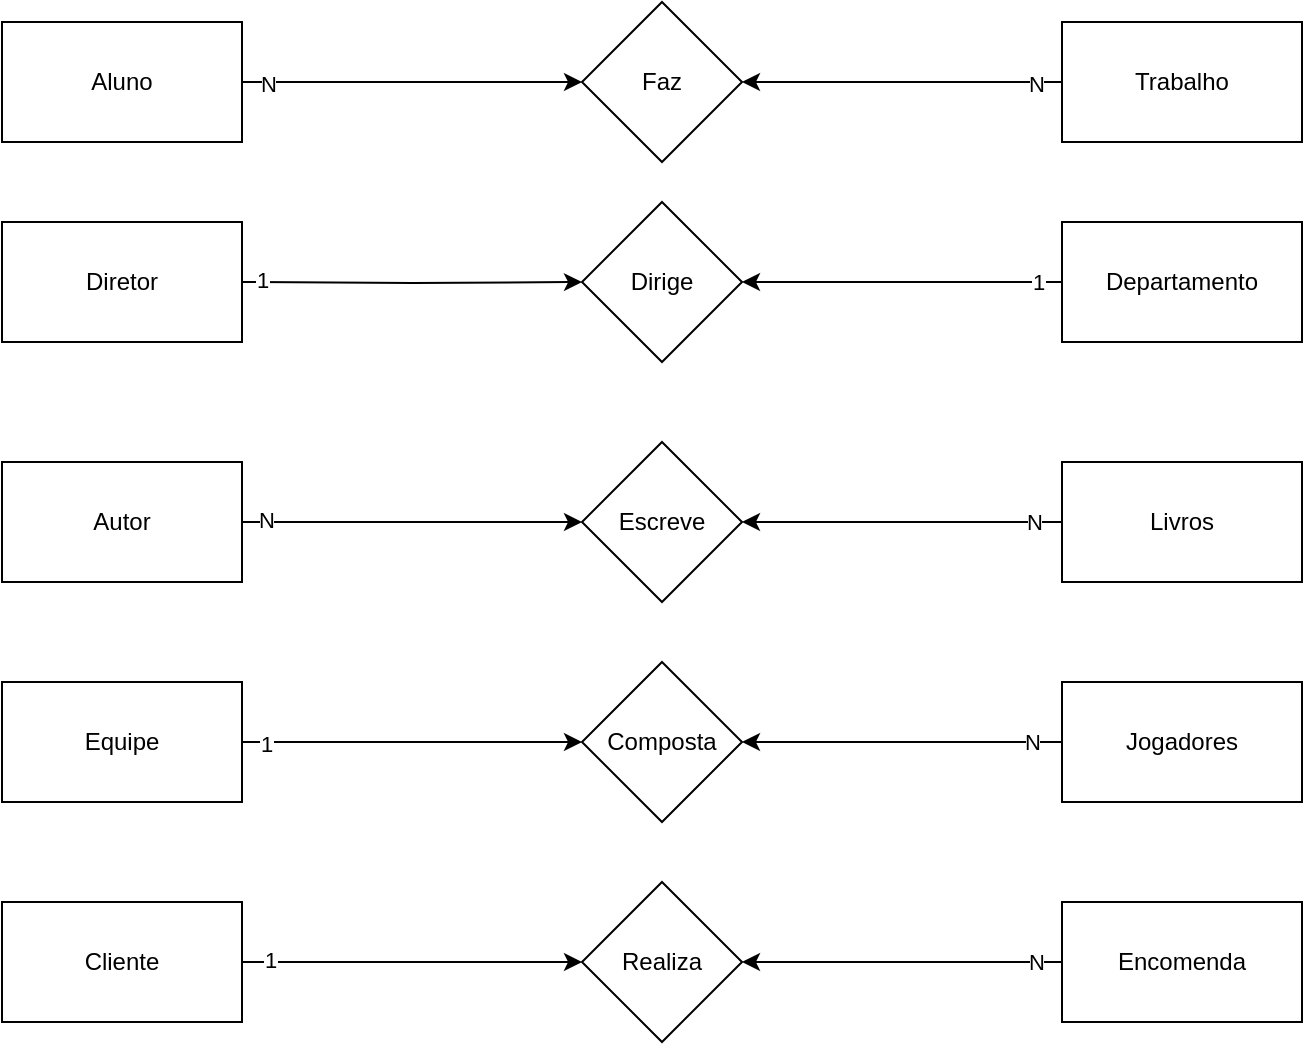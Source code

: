 <mxfile version="21.6.9" type="github">
  <diagram name="Página-1" id="oVjLzA-BhHPJ7Z3SoJhy">
    <mxGraphModel dx="839" dy="454" grid="1" gridSize="10" guides="1" tooltips="1" connect="1" arrows="1" fold="1" page="1" pageScale="1" pageWidth="827" pageHeight="1169" math="0" shadow="0">
      <root>
        <mxCell id="0" />
        <mxCell id="1" parent="0" />
        <mxCell id="4QUf51i0plEETCDe955H-12" style="edgeStyle=orthogonalEdgeStyle;rounded=0;orthogonalLoop=1;jettySize=auto;html=1;" edge="1" parent="1" source="4QUf51i0plEETCDe955H-1" target="4QUf51i0plEETCDe955H-2">
          <mxGeometry relative="1" as="geometry" />
        </mxCell>
        <mxCell id="4QUf51i0plEETCDe955H-20" value="N" style="edgeLabel;html=1;align=center;verticalAlign=middle;resizable=0;points=[];" vertex="1" connectable="0" parent="4QUf51i0plEETCDe955H-12">
          <mxGeometry x="-0.847" y="-1" relative="1" as="geometry">
            <mxPoint as="offset" />
          </mxGeometry>
        </mxCell>
        <mxCell id="4QUf51i0plEETCDe955H-1" value="Aluno" style="rounded=0;whiteSpace=wrap;html=1;" vertex="1" parent="1">
          <mxGeometry x="30" y="100" width="120" height="60" as="geometry" />
        </mxCell>
        <mxCell id="4QUf51i0plEETCDe955H-2" value="Faz" style="rhombus;whiteSpace=wrap;html=1;" vertex="1" parent="1">
          <mxGeometry x="320" y="90" width="80" height="80" as="geometry" />
        </mxCell>
        <mxCell id="4QUf51i0plEETCDe955H-16" style="edgeStyle=orthogonalEdgeStyle;rounded=0;orthogonalLoop=1;jettySize=auto;html=1;entryX=1;entryY=0.5;entryDx=0;entryDy=0;" edge="1" parent="1" source="4QUf51i0plEETCDe955H-3" target="4QUf51i0plEETCDe955H-2">
          <mxGeometry relative="1" as="geometry" />
        </mxCell>
        <mxCell id="4QUf51i0plEETCDe955H-19" value="N&lt;br&gt;" style="edgeLabel;html=1;align=center;verticalAlign=middle;resizable=0;points=[];" vertex="1" connectable="0" parent="4QUf51i0plEETCDe955H-16">
          <mxGeometry x="-0.838" y="1" relative="1" as="geometry">
            <mxPoint as="offset" />
          </mxGeometry>
        </mxCell>
        <mxCell id="4QUf51i0plEETCDe955H-3" value="Trabalho" style="rounded=0;whiteSpace=wrap;html=1;" vertex="1" parent="1">
          <mxGeometry x="560" y="100" width="120" height="60" as="geometry" />
        </mxCell>
        <mxCell id="4QUf51i0plEETCDe955H-43" style="edgeStyle=orthogonalEdgeStyle;rounded=0;orthogonalLoop=1;jettySize=auto;html=1;entryX=0;entryY=0.5;entryDx=0;entryDy=0;" edge="1" parent="1" target="4QUf51i0plEETCDe955H-25">
          <mxGeometry relative="1" as="geometry">
            <mxPoint x="150" y="230" as="sourcePoint" />
          </mxGeometry>
        </mxCell>
        <mxCell id="4QUf51i0plEETCDe955H-45" value="1" style="edgeLabel;html=1;align=center;verticalAlign=middle;resizable=0;points=[];" vertex="1" connectable="0" parent="4QUf51i0plEETCDe955H-43">
          <mxGeometry x="-0.883" y="1" relative="1" as="geometry">
            <mxPoint as="offset" />
          </mxGeometry>
        </mxCell>
        <mxCell id="4QUf51i0plEETCDe955H-21" value="Diretor" style="rounded=0;whiteSpace=wrap;html=1;" vertex="1" parent="1">
          <mxGeometry x="30" y="200" width="120" height="60" as="geometry" />
        </mxCell>
        <mxCell id="4QUf51i0plEETCDe955H-39" style="edgeStyle=orthogonalEdgeStyle;rounded=0;orthogonalLoop=1;jettySize=auto;html=1;entryX=0;entryY=0.5;entryDx=0;entryDy=0;" edge="1" parent="1" source="4QUf51i0plEETCDe955H-22" target="4QUf51i0plEETCDe955H-26">
          <mxGeometry relative="1" as="geometry" />
        </mxCell>
        <mxCell id="4QUf51i0plEETCDe955H-46" value="N" style="edgeLabel;html=1;align=center;verticalAlign=middle;resizable=0;points=[];" vertex="1" connectable="0" parent="4QUf51i0plEETCDe955H-39">
          <mxGeometry x="-0.859" y="1" relative="1" as="geometry">
            <mxPoint as="offset" />
          </mxGeometry>
        </mxCell>
        <mxCell id="4QUf51i0plEETCDe955H-22" value="Autor" style="rounded=0;whiteSpace=wrap;html=1;" vertex="1" parent="1">
          <mxGeometry x="30" y="320" width="120" height="60" as="geometry" />
        </mxCell>
        <mxCell id="4QUf51i0plEETCDe955H-37" style="edgeStyle=orthogonalEdgeStyle;rounded=0;orthogonalLoop=1;jettySize=auto;html=1;entryX=0;entryY=0.5;entryDx=0;entryDy=0;" edge="1" parent="1" source="4QUf51i0plEETCDe955H-23" target="4QUf51i0plEETCDe955H-27">
          <mxGeometry relative="1" as="geometry" />
        </mxCell>
        <mxCell id="4QUf51i0plEETCDe955H-47" value="1" style="edgeLabel;html=1;align=center;verticalAlign=middle;resizable=0;points=[];" vertex="1" connectable="0" parent="4QUf51i0plEETCDe955H-37">
          <mxGeometry x="-0.859" y="-1" relative="1" as="geometry">
            <mxPoint as="offset" />
          </mxGeometry>
        </mxCell>
        <mxCell id="4QUf51i0plEETCDe955H-23" value="Equipe" style="rounded=0;whiteSpace=wrap;html=1;" vertex="1" parent="1">
          <mxGeometry x="30" y="430" width="120" height="60" as="geometry" />
        </mxCell>
        <mxCell id="4QUf51i0plEETCDe955H-34" style="edgeStyle=orthogonalEdgeStyle;rounded=0;orthogonalLoop=1;jettySize=auto;html=1;entryX=0;entryY=0.5;entryDx=0;entryDy=0;" edge="1" parent="1" source="4QUf51i0plEETCDe955H-24" target="4QUf51i0plEETCDe955H-28">
          <mxGeometry relative="1" as="geometry" />
        </mxCell>
        <mxCell id="4QUf51i0plEETCDe955H-48" value="1" style="edgeLabel;html=1;align=center;verticalAlign=middle;resizable=0;points=[];" vertex="1" connectable="0" parent="4QUf51i0plEETCDe955H-34">
          <mxGeometry x="-0.835" y="1" relative="1" as="geometry">
            <mxPoint as="offset" />
          </mxGeometry>
        </mxCell>
        <mxCell id="4QUf51i0plEETCDe955H-24" value="Cliente" style="rounded=0;whiteSpace=wrap;html=1;" vertex="1" parent="1">
          <mxGeometry x="30" y="540" width="120" height="60" as="geometry" />
        </mxCell>
        <mxCell id="4QUf51i0plEETCDe955H-25" value="Dirige" style="rhombus;whiteSpace=wrap;html=1;" vertex="1" parent="1">
          <mxGeometry x="320" y="190" width="80" height="80" as="geometry" />
        </mxCell>
        <mxCell id="4QUf51i0plEETCDe955H-26" value="Escreve" style="rhombus;whiteSpace=wrap;html=1;" vertex="1" parent="1">
          <mxGeometry x="320" y="310" width="80" height="80" as="geometry" />
        </mxCell>
        <mxCell id="4QUf51i0plEETCDe955H-27" value="Composta" style="rhombus;whiteSpace=wrap;html=1;" vertex="1" parent="1">
          <mxGeometry x="320" y="420" width="80" height="80" as="geometry" />
        </mxCell>
        <mxCell id="4QUf51i0plEETCDe955H-28" value="Realiza" style="rhombus;whiteSpace=wrap;html=1;" vertex="1" parent="1">
          <mxGeometry x="320" y="530" width="80" height="80" as="geometry" />
        </mxCell>
        <mxCell id="4QUf51i0plEETCDe955H-42" style="edgeStyle=orthogonalEdgeStyle;rounded=0;orthogonalLoop=1;jettySize=auto;html=1;entryX=1;entryY=0.5;entryDx=0;entryDy=0;" edge="1" parent="1" source="4QUf51i0plEETCDe955H-30" target="4QUf51i0plEETCDe955H-25">
          <mxGeometry relative="1" as="geometry" />
        </mxCell>
        <mxCell id="4QUf51i0plEETCDe955H-49" value="1" style="edgeLabel;html=1;align=center;verticalAlign=middle;resizable=0;points=[];" vertex="1" connectable="0" parent="4QUf51i0plEETCDe955H-42">
          <mxGeometry x="-0.85" relative="1" as="geometry">
            <mxPoint as="offset" />
          </mxGeometry>
        </mxCell>
        <mxCell id="4QUf51i0plEETCDe955H-30" value="Departamento" style="rounded=0;whiteSpace=wrap;html=1;" vertex="1" parent="1">
          <mxGeometry x="560" y="200" width="120" height="60" as="geometry" />
        </mxCell>
        <mxCell id="4QUf51i0plEETCDe955H-38" style="edgeStyle=orthogonalEdgeStyle;rounded=0;orthogonalLoop=1;jettySize=auto;html=1;entryX=1;entryY=0.5;entryDx=0;entryDy=0;" edge="1" parent="1" source="4QUf51i0plEETCDe955H-31" target="4QUf51i0plEETCDe955H-26">
          <mxGeometry relative="1" as="geometry" />
        </mxCell>
        <mxCell id="4QUf51i0plEETCDe955H-50" value="N" style="edgeLabel;html=1;align=center;verticalAlign=middle;resizable=0;points=[];" vertex="1" connectable="0" parent="4QUf51i0plEETCDe955H-38">
          <mxGeometry x="-0.825" relative="1" as="geometry">
            <mxPoint as="offset" />
          </mxGeometry>
        </mxCell>
        <mxCell id="4QUf51i0plEETCDe955H-31" value="Livros" style="rounded=0;whiteSpace=wrap;html=1;" vertex="1" parent="1">
          <mxGeometry x="560" y="320" width="120" height="60" as="geometry" />
        </mxCell>
        <mxCell id="4QUf51i0plEETCDe955H-36" style="edgeStyle=orthogonalEdgeStyle;rounded=0;orthogonalLoop=1;jettySize=auto;html=1;entryX=1;entryY=0.5;entryDx=0;entryDy=0;" edge="1" parent="1" source="4QUf51i0plEETCDe955H-32" target="4QUf51i0plEETCDe955H-27">
          <mxGeometry relative="1" as="geometry" />
        </mxCell>
        <mxCell id="4QUf51i0plEETCDe955H-51" value="N" style="edgeLabel;html=1;align=center;verticalAlign=middle;resizable=0;points=[];" vertex="1" connectable="0" parent="4QUf51i0plEETCDe955H-36">
          <mxGeometry x="-0.812" relative="1" as="geometry">
            <mxPoint as="offset" />
          </mxGeometry>
        </mxCell>
        <mxCell id="4QUf51i0plEETCDe955H-32" value="Jogadores" style="rounded=0;whiteSpace=wrap;html=1;" vertex="1" parent="1">
          <mxGeometry x="560" y="430" width="120" height="60" as="geometry" />
        </mxCell>
        <mxCell id="4QUf51i0plEETCDe955H-35" style="edgeStyle=orthogonalEdgeStyle;rounded=0;orthogonalLoop=1;jettySize=auto;html=1;entryX=1;entryY=0.5;entryDx=0;entryDy=0;" edge="1" parent="1" source="4QUf51i0plEETCDe955H-33" target="4QUf51i0plEETCDe955H-28">
          <mxGeometry relative="1" as="geometry" />
        </mxCell>
        <mxCell id="4QUf51i0plEETCDe955H-52" value="N" style="edgeLabel;html=1;align=center;verticalAlign=middle;resizable=0;points=[];" vertex="1" connectable="0" parent="4QUf51i0plEETCDe955H-35">
          <mxGeometry x="-0.838" relative="1" as="geometry">
            <mxPoint as="offset" />
          </mxGeometry>
        </mxCell>
        <mxCell id="4QUf51i0plEETCDe955H-33" value="Encomenda" style="rounded=0;whiteSpace=wrap;html=1;" vertex="1" parent="1">
          <mxGeometry x="560" y="540" width="120" height="60" as="geometry" />
        </mxCell>
      </root>
    </mxGraphModel>
  </diagram>
</mxfile>
